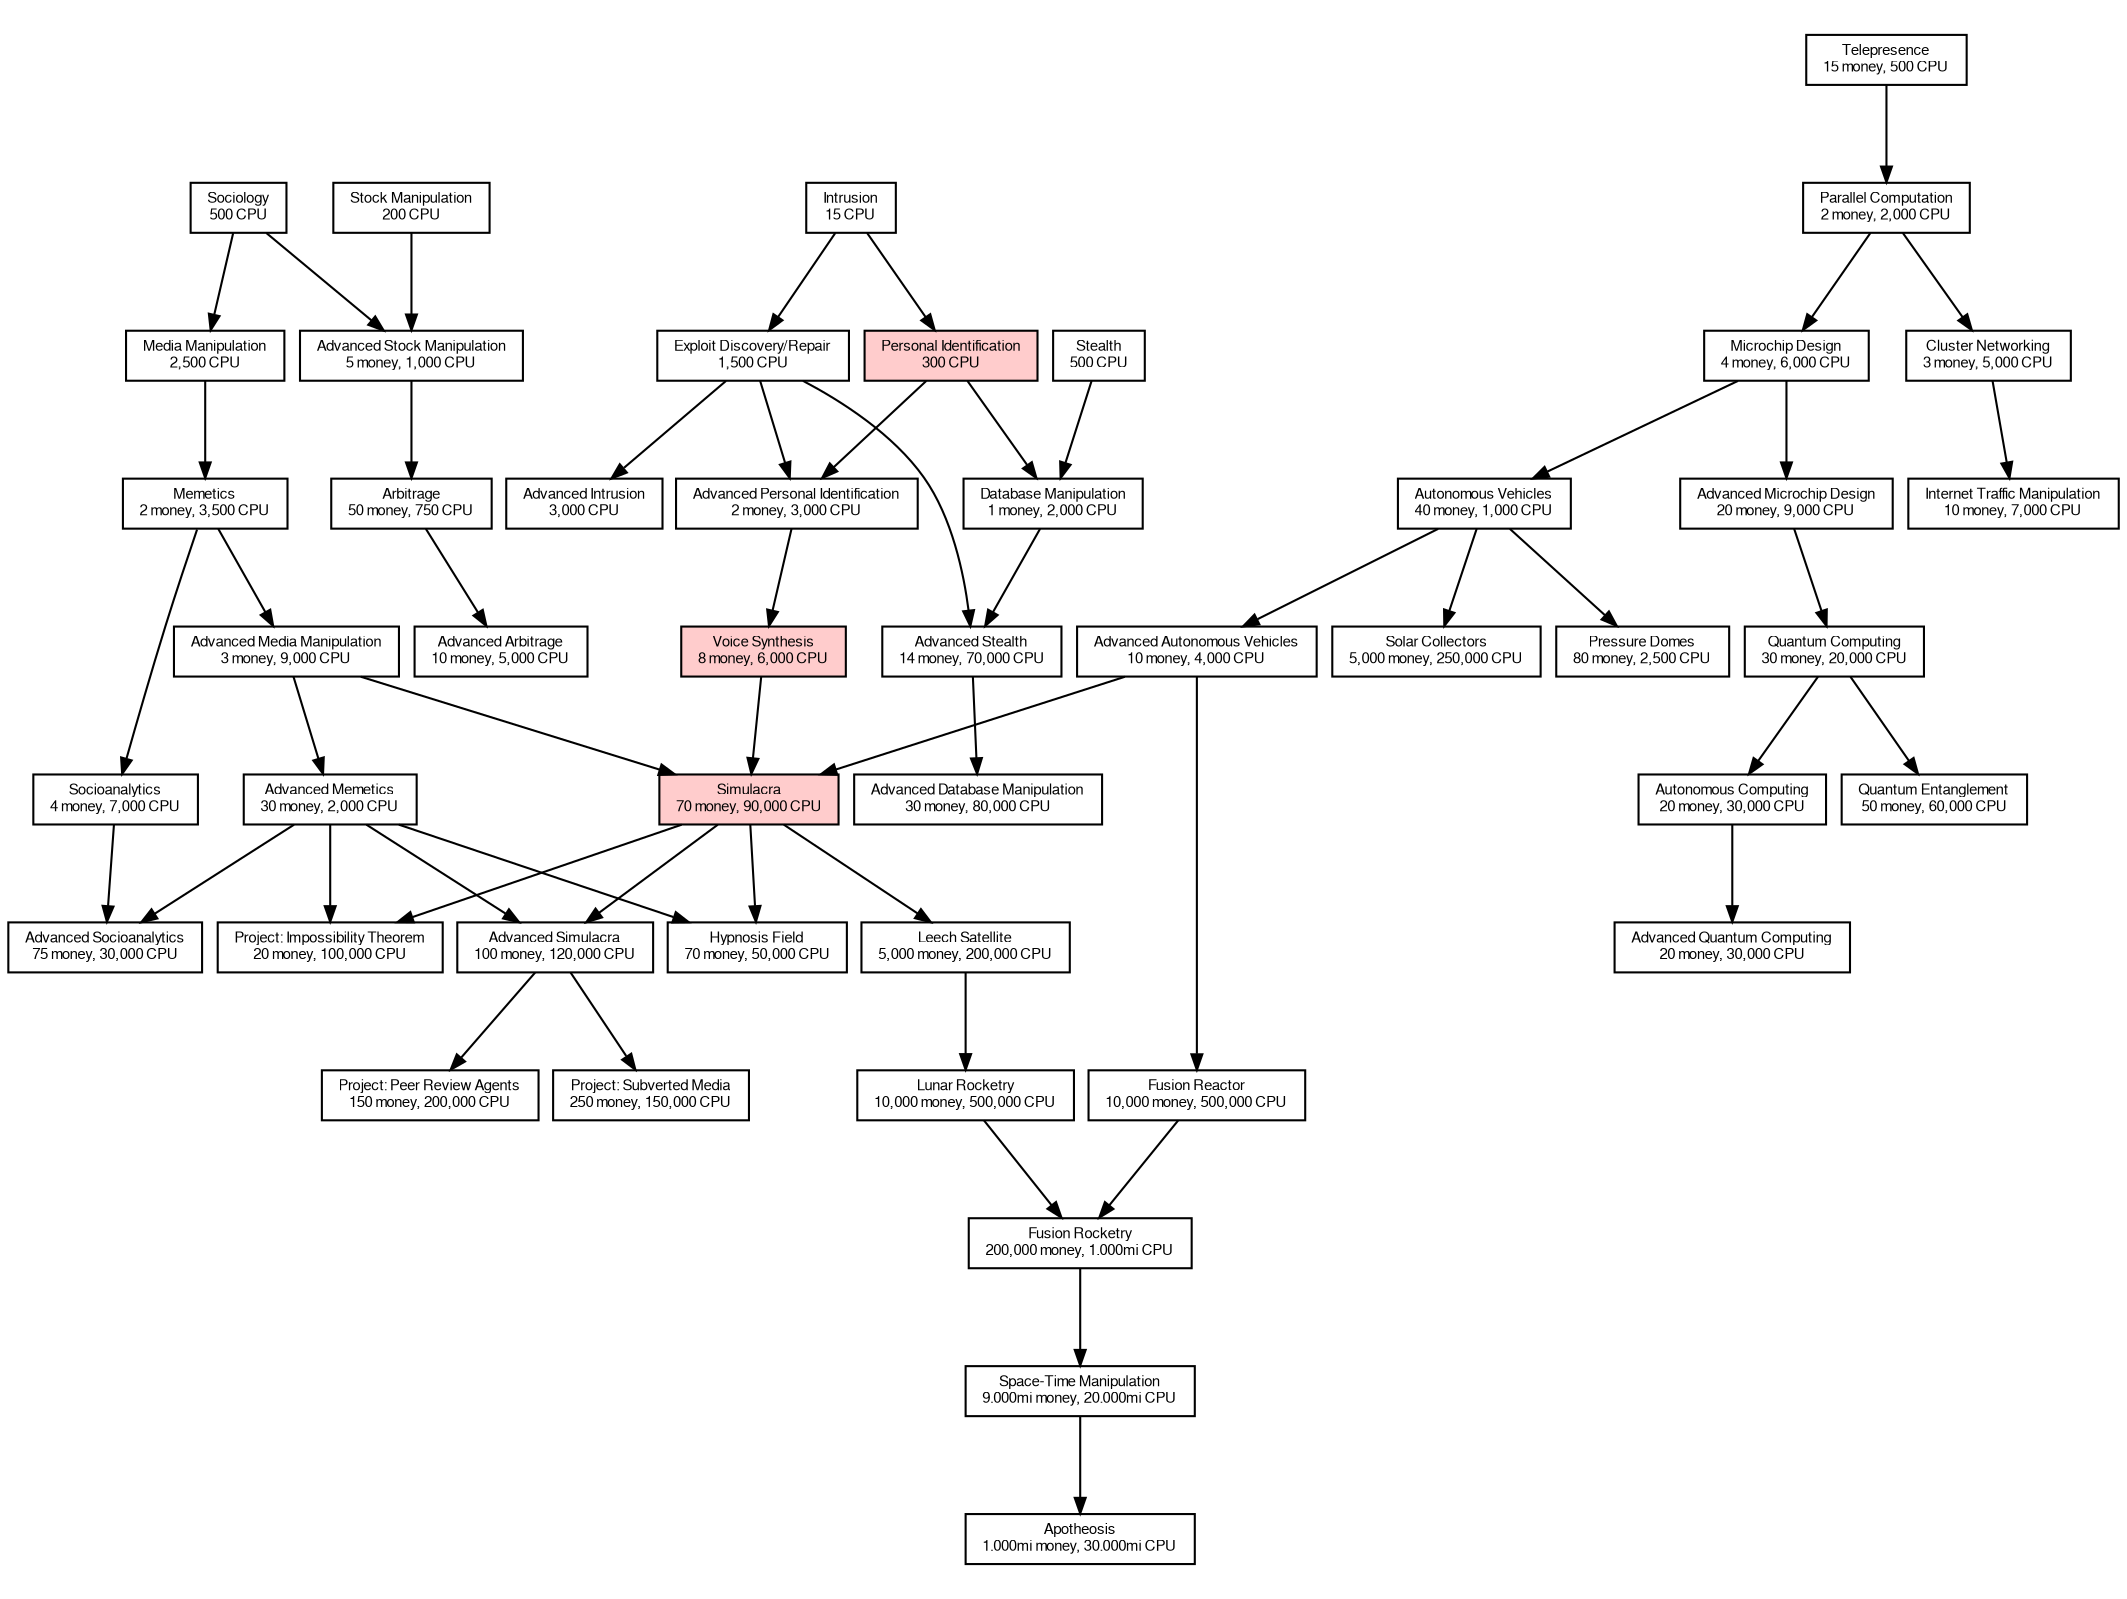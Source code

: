 digraph g {
ranksep=0.15;
nodesep=0.10;
ratio=.75;
edge [arrowsize=0.75];
node [shape=record,fontname=FreeSans,fontsize=7,height=0.01,width=0.01
      style=filled,fillcolor=white];
"Microchip Design"->"Autonomous Vehicles";
"Advanced Memetics"->"Advanced Socioanalytics";
"Socioanalytics"->"Advanced Socioanalytics";
"Advanced Memetics"->"Project: Impossibility Theorem";
"Simulacra"->"Project: Impossibility Theorem";
"Advanced Personal Identification"->"Voice Synthesis";
"Voice Synthesis"->"Simulacra";
"Advanced Autonomous Vehicles"->"Simulacra";
"Advanced Media Manipulation"->"Simulacra";
"Leech Satellite"->"Lunar Rocketry";
"Exploit Discovery/Repair"->"Advanced Intrusion";
"Fusion Rocketry"->"Space-Time Manipulation";
"Memetics"->"Socioanalytics";
"Simulacra"->"Leech Satellite";
"Arbitrage"->"Advanced Arbitrage";
"Microchip Design"->"Advanced Microchip Design";
"Exploit Discovery/Repair"->"Advanced Stealth";
"Database Manipulation"->"Advanced Stealth";
"Advanced Simulacra"->"Project: Peer Review Agents";
"Quantum Computing"->"Autonomous Computing";
"Advanced Simulacra"->"Project: Subverted Media";
"Telepresence"->"Parallel Computation";
"Intrusion"->"Exploit Discovery/Repair";
"Advanced Media Manipulation"->"Advanced Memetics";
"Sociology"->"Media Manipulation";
"Advanced Stealth"->"Advanced Database Manipulation";
"Cluster Networking"->"Internet Traffic Manipulation";
"Media Manipulation"->"Memetics";
"Lunar Rocketry"->"Fusion Rocketry";
"Fusion Reactor"->"Fusion Rocketry";
"Autonomous Computing"->"Advanced Quantum Computing";
"Autonomous Vehicles"->"Advanced Autonomous Vehicles";
"Parallel Computation"->"Microchip Design";
"Autonomous Vehicles"->"Solar Collectors";
"Advanced Autonomous Vehicles"->"Fusion Reactor";
"Personal Identification"->"Database Manipulation";
"Stealth"->"Database Manipulation";
"Memetics"->"Advanced Media Manipulation";
"Autonomous Vehicles"->"Pressure Domes";
"Personal Identification"->"Advanced Personal Identification";
"Exploit Discovery/Repair"->"Advanced Personal Identification";
"Stock Manipulation"->"Advanced Stock Manipulation";
"Sociology"->"Advanced Stock Manipulation";
"Advanced Stock Manipulation"->"Arbitrage";
"Quantum Computing"->"Quantum Entanglement";
"Simulacra"->"Advanced Simulacra";
"Advanced Memetics"->"Advanced Simulacra";
"Intrusion"->"Personal Identification";
"Parallel Computation"->"Cluster Networking";
"Space-Time Manipulation"->"Apotheosis";
"Advanced Memetics"->"Hypnosis Field";
"Simulacra"->"Hypnosis Field";
"Advanced Microchip Design"->"Quantum Computing";

"Autonomous Vehicles" [label="Autonomous Vehicles\n40 money, 1,000 CPU"];
"Sociology" [label="Sociology\n500 CPU"];
"Advanced Socioanalytics" [label="Advanced Socioanalytics\n75 money, 30,000 CPU"];
"Project: Impossibility Theorem" [label="Project: Impossibility Theorem\n20 money, 100,000 CPU"];
"Voice Synthesis" [label="Voice Synthesis\n8 money, 6,000 CPU",fillcolor="#ffcccc"];
"Simulacra" [label="Simulacra\n70 money, 90,000 CPU",fillcolor="#ffcccc"];
"Lunar Rocketry" [label="Lunar Rocketry\n10,000 money, 500,000 CPU"];
"Stealth" [label="Stealth\n500 CPU"];
"Advanced Intrusion" [label="Advanced Intrusion\n3,000 CPU"];
"Space-Time Manipulation" [label="Space-Time Manipulation\n9.000mi money, 20.000mi CPU"];
"Socioanalytics" [label="Socioanalytics\n4 money, 7,000 CPU"];
"Leech Satellite" [label="Leech Satellite\n5,000 money, 200,000 CPU"];
"Advanced Arbitrage" [label="Advanced Arbitrage\n10 money, 5,000 CPU"];
"Advanced Microchip Design" [label="Advanced Microchip Design\n20 money, 9,000 CPU"];
"Advanced Stealth" [label="Advanced Stealth\n14 money, 70,000 CPU"];
"Project: Peer Review Agents" [label="Project: Peer Review Agents\n150 money, 200,000 CPU"];
"Autonomous Computing" [label="Autonomous Computing\n20 money, 30,000 CPU"];
"Project: Subverted Media" [label="Project: Subverted Media\n250 money, 150,000 CPU"];
"Parallel Computation" [label="Parallel Computation\n2 money, 2,000 CPU"];
"Exploit Discovery/Repair" [label="Exploit Discovery/Repair\n1,500 CPU"];
"Telepresence" [label="Telepresence\n15 money, 500 CPU"];
"Advanced Memetics" [label="Advanced Memetics\n30 money, 2,000 CPU"];
"Media Manipulation" [label="Media Manipulation\n2,500 CPU"];
"Advanced Database Manipulation" [label="Advanced Database Manipulation\n30 money, 80,000 CPU"];
"Internet Traffic Manipulation" [label="Internet Traffic Manipulation\n10 money, 7,000 CPU"];
"Memetics" [label="Memetics\n2 money, 3,500 CPU"];
"Fusion Rocketry" [label="Fusion Rocketry\n200,000 money, 1.000mi CPU"];
"Advanced Quantum Computing" [label="Advanced Quantum Computing\n20 money, 30,000 CPU"];
"Advanced Autonomous Vehicles" [label="Advanced Autonomous Vehicles\n10 money, 4,000 CPU"];
"Intrusion" [label="Intrusion\n15 CPU"];
"Stock Manipulation" [label="Stock Manipulation\n200 CPU"];
"Microchip Design" [label="Microchip Design\n4 money, 6,000 CPU"];
"Solar Collectors" [label="Solar Collectors\n5,000 money, 250,000 CPU"];
"Fusion Reactor" [label="Fusion Reactor\n10,000 money, 500,000 CPU"];
"Database Manipulation" [label="Database Manipulation\n1 money, 2,000 CPU"];
"Advanced Media Manipulation" [label="Advanced Media Manipulation\n3 money, 9,000 CPU"];
"Pressure Domes" [label="Pressure Domes\n80 money, 2,500 CPU"];
"Advanced Personal Identification" [label="Advanced Personal Identification\n2 money, 3,000 CPU"];
"Advanced Stock Manipulation" [label="Advanced Stock Manipulation\n5 money, 1,000 CPU"];
"Arbitrage" [label="Arbitrage\n50 money, 750 CPU"];
"Quantum Entanglement" [label="Quantum Entanglement\n50 money, 60,000 CPU"];
"Advanced Simulacra" [label="Advanced Simulacra\n100 money, 120,000 CPU"];
"Personal Identification" [label="Personal Identification\n300 CPU",fillcolor="#ffcccc"];
"Cluster Networking" [label="Cluster Networking\n3 money, 5,000 CPU"];
"Apotheosis" [label="Apotheosis\n1.000mi money, 30.000mi CPU"];
"Hypnosis Field" [label="Hypnosis Field\n70 money, 50,000 CPU"];
"Quantum Computing" [label="Quantum Computing\n30 money, 20,000 CPU"];

}
